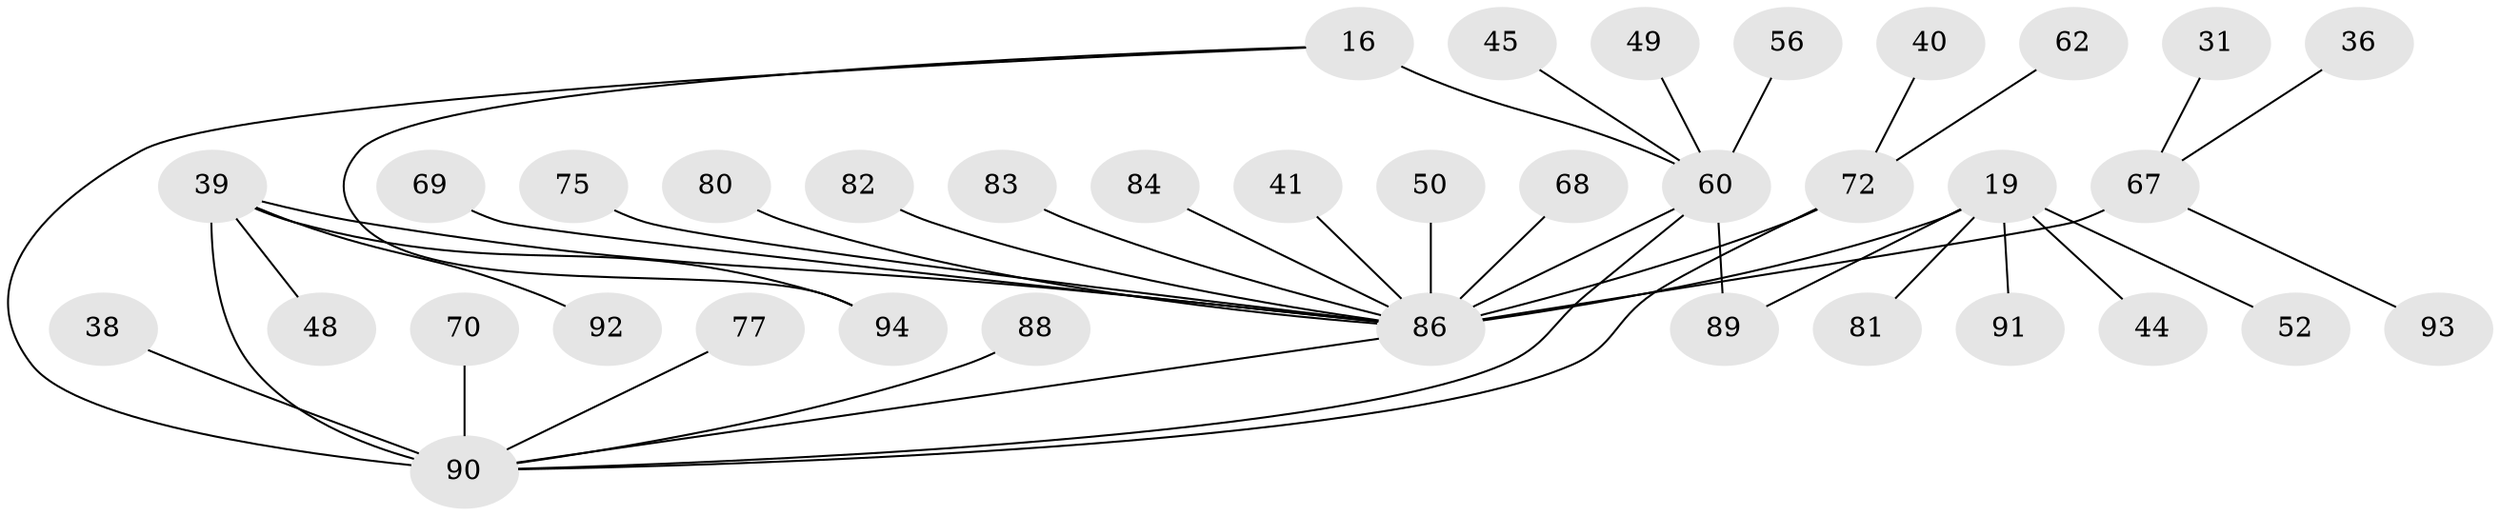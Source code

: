 // original degree distribution, {6: 0.031914893617021274, 9: 0.02127659574468085, 7: 0.05319148936170213, 5: 0.031914893617021274, 3: 0.0425531914893617, 13: 0.010638297872340425, 8: 0.031914893617021274, 4: 0.0425531914893617, 12: 0.010638297872340425, 1: 0.5425531914893617, 2: 0.18085106382978725}
// Generated by graph-tools (version 1.1) at 2025/57/03/04/25 21:57:33]
// undirected, 37 vertices, 42 edges
graph export_dot {
graph [start="1"]
  node [color=gray90,style=filled];
  16 [super="+14"];
  19 [super="+18"];
  31;
  36;
  38;
  39 [super="+33+10"];
  40 [super="+29"];
  41;
  44;
  45;
  48;
  49;
  50;
  52;
  56;
  60 [super="+46+15"];
  62;
  67 [super="+7+26"];
  68;
  69;
  70 [super="+23"];
  72 [super="+21"];
  75;
  77 [super="+43"];
  80;
  81 [super="+66"];
  82;
  83;
  84;
  86 [super="+65+30+34+61+64"];
  88;
  89 [super="+42"];
  90 [super="+85+12"];
  91;
  92;
  93 [super="+79"];
  94 [super="+57+87"];
  16 -- 60 [weight=5];
  16 -- 94;
  16 -- 90;
  19 -- 44;
  19 -- 86 [weight=5];
  19 -- 52;
  19 -- 91;
  19 -- 89;
  19 -- 81;
  31 -- 67;
  36 -- 67;
  38 -- 90;
  39 -- 94;
  39 -- 92 [weight=2];
  39 -- 48;
  39 -- 86 [weight=2];
  39 -- 90 [weight=7];
  40 -- 72;
  41 -- 86;
  45 -- 60;
  49 -- 60;
  50 -- 86;
  56 -- 60;
  60 -- 89;
  60 -- 86 [weight=3];
  60 -- 90;
  62 -- 72;
  67 -- 86 [weight=4];
  67 -- 93;
  68 -- 86;
  69 -- 86;
  70 -- 90;
  72 -- 90 [weight=4];
  72 -- 86;
  75 -- 86;
  77 -- 90;
  80 -- 86;
  82 -- 86;
  83 -- 86;
  84 -- 86;
  86 -- 90 [weight=2];
  88 -- 90;
}
